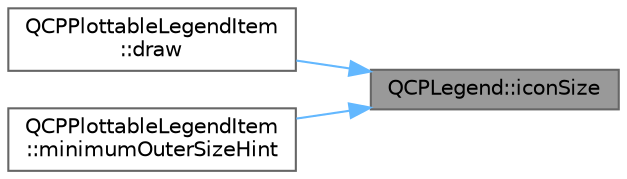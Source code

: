 digraph "QCPLegend::iconSize"
{
 // LATEX_PDF_SIZE
  bgcolor="transparent";
  edge [fontname=Helvetica,fontsize=10,labelfontname=Helvetica,labelfontsize=10];
  node [fontname=Helvetica,fontsize=10,shape=box,height=0.2,width=0.4];
  rankdir="RL";
  Node1 [label="QCPLegend::iconSize",height=0.2,width=0.4,color="gray40", fillcolor="grey60", style="filled", fontcolor="black",tooltip=" "];
  Node1 -> Node2 [dir="back",color="steelblue1",style="solid"];
  Node2 [label="QCPPlottableLegendItem\l::draw",height=0.2,width=0.4,color="grey40", fillcolor="white", style="filled",URL="$class_q_c_p_plottable_legend_item.html#a5838366619200e99680afa6d355d13fa",tooltip=" "];
  Node1 -> Node3 [dir="back",color="steelblue1",style="solid"];
  Node3 [label="QCPPlottableLegendItem\l::minimumOuterSizeHint",height=0.2,width=0.4,color="grey40", fillcolor="white", style="filled",URL="$class_q_c_p_plottable_legend_item.html#a8b543f3ac32b2fe59326e01c1101b3b8",tooltip=" "];
}
